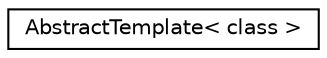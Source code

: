 digraph "Graphical Class Hierarchy"
{
  edge [fontname="Helvetica",fontsize="10",labelfontname="Helvetica",labelfontsize="10"];
  node [fontname="Helvetica",fontsize="10",shape=record];
  rankdir="LR";
  Node0 [label="AbstractTemplate\< class \>",height=0.2,width=0.4,color="black", fillcolor="white", style="filled",URL="$struct_abstract_template.html"];
}
